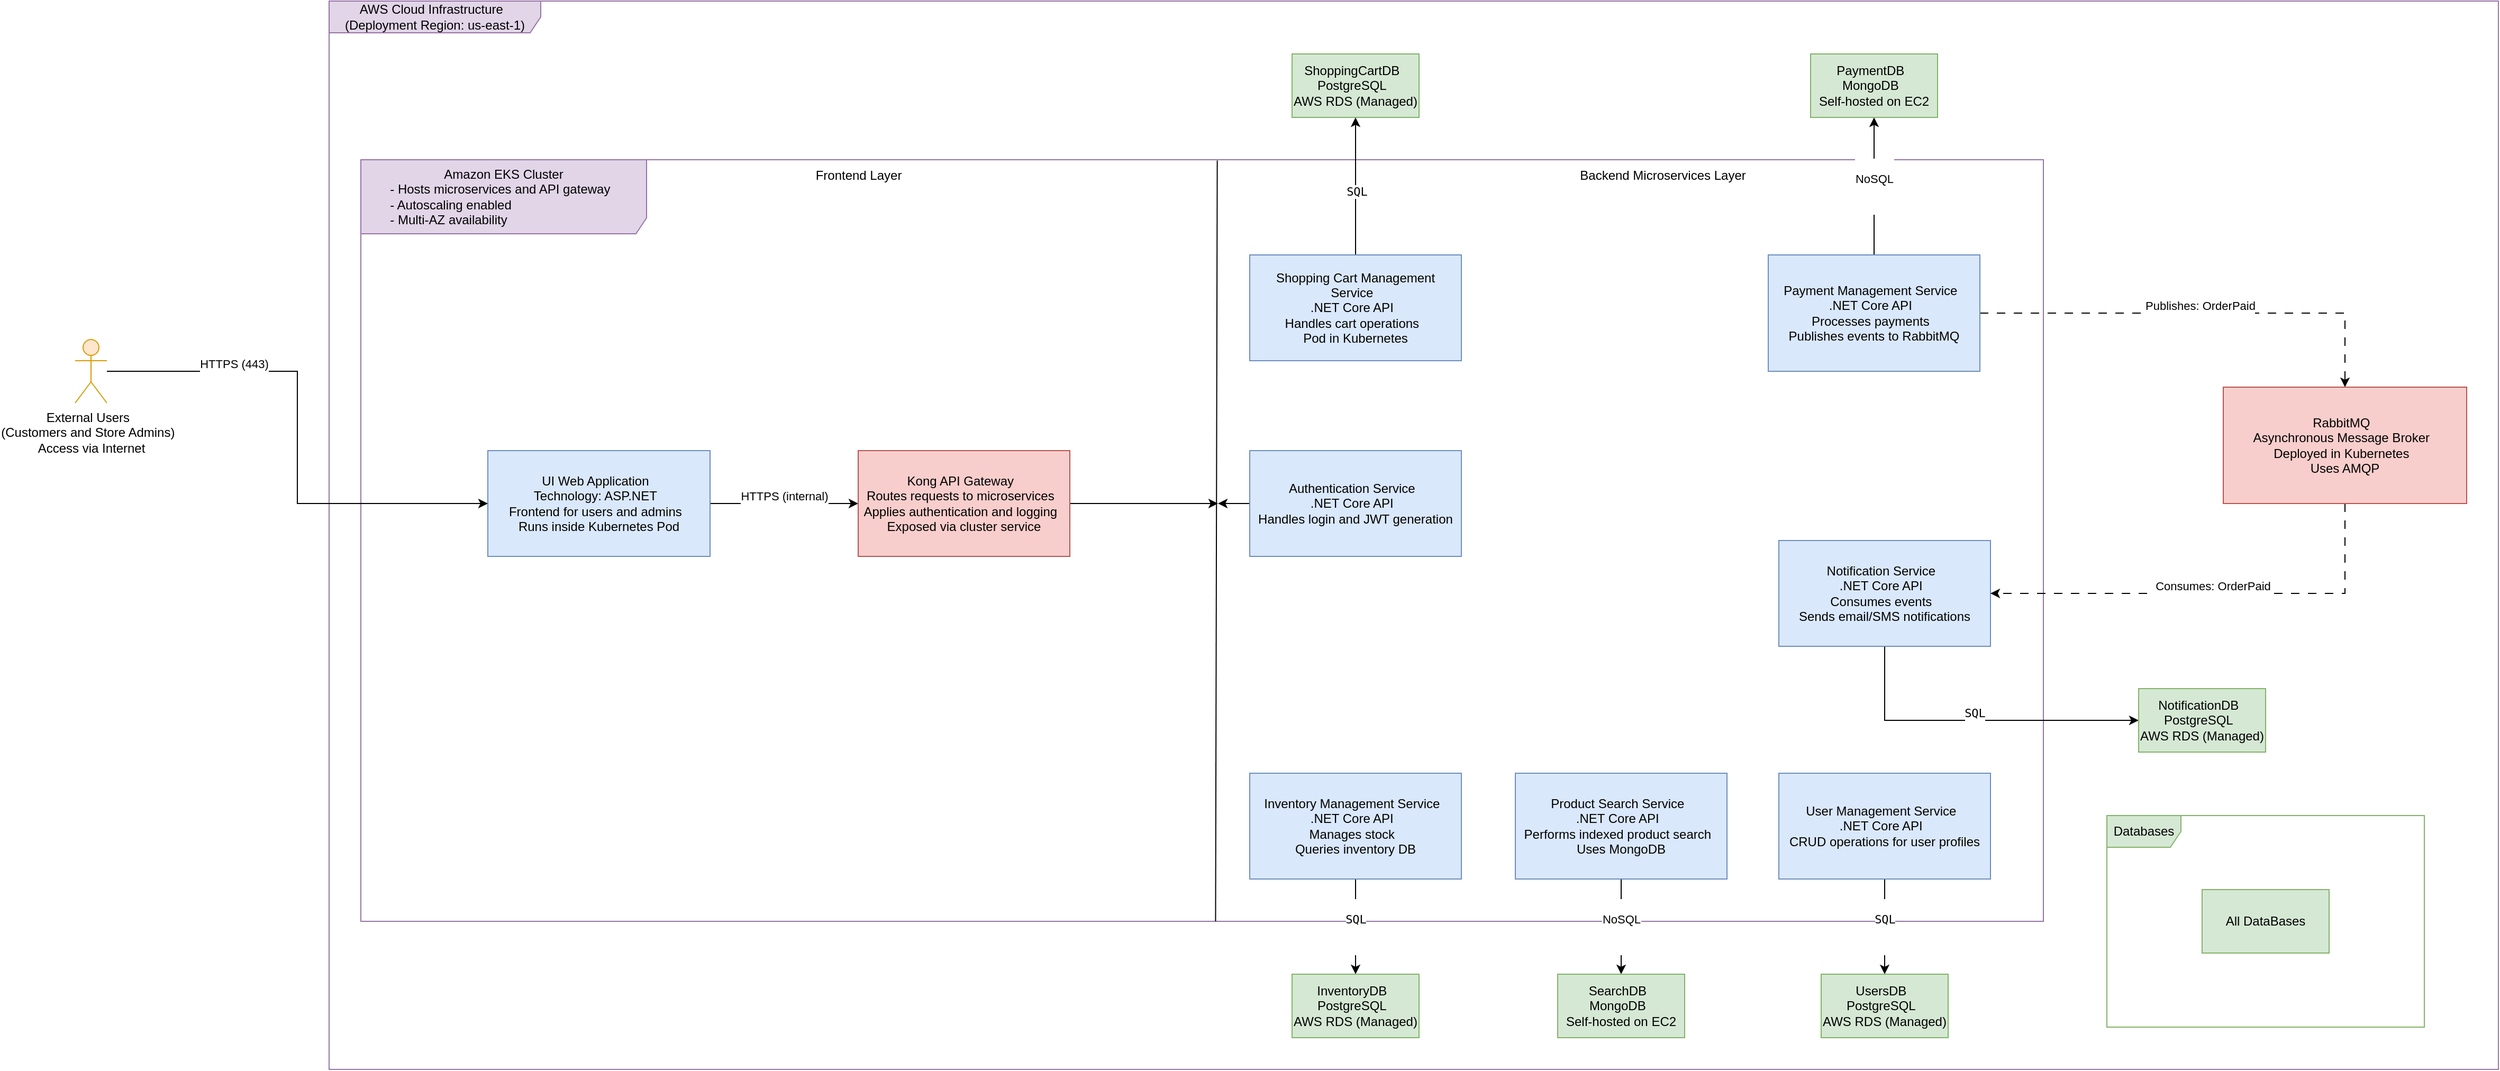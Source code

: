 <mxfile version="28.0.4">
  <diagram name="Página-1" id="-oBtZagFQr6BwE859LIM">
    <mxGraphModel dx="2555" dy="948" grid="1" gridSize="10" guides="1" tooltips="1" connect="1" arrows="1" fold="1" page="1" pageScale="1" pageWidth="827" pageHeight="1169" math="0" shadow="0">
      <root>
        <mxCell id="0" />
        <mxCell id="1" parent="0" />
        <mxCell id="JEXbMqFdo-jNTM7aFnA4-15" value="&lt;div&gt;AWS Cloud Infrastructure&amp;nbsp;&amp;nbsp;&lt;/div&gt;&lt;div&gt;(Deployment Region: us-east-1)&lt;/div&gt;" style="shape=umlFrame;whiteSpace=wrap;html=1;pointerEvents=0;width=200;height=30;fillColor=#e1d5e7;strokeColor=#9673a6;" parent="1" vertex="1">
          <mxGeometry x="120" y="110" width="2050" height="1010" as="geometry" />
        </mxCell>
        <mxCell id="JEXbMqFdo-jNTM7aFnA4-16" value="Amazon EKS Cluster&lt;br&gt;&lt;div style=&quot;text-align: left; text-wrap-mode: nowrap;&quot;&gt;- Hosts microservices and API gateway&amp;nbsp;&amp;nbsp;&lt;/div&gt;&lt;div style=&quot;text-align: left; text-wrap-mode: nowrap;&quot;&gt;- Autoscaling enabled&amp;nbsp;&amp;nbsp;&lt;/div&gt;&lt;div style=&quot;text-align: left; text-wrap-mode: nowrap;&quot;&gt;- Multi-AZ availability&lt;/div&gt;" style="shape=umlFrame;whiteSpace=wrap;html=1;pointerEvents=0;width=270;height=70;fillColor=#e1d5e7;strokeColor=#9673a6;" parent="1" vertex="1">
          <mxGeometry x="150" y="260" width="1590" height="720" as="geometry" />
        </mxCell>
        <mxCell id="JEXbMqFdo-jNTM7aFnA4-18" value="" style="endArrow=none;html=1;rounded=0;entryX=0.508;entryY=1;entryDx=0;entryDy=0;entryPerimeter=0;exitX=0.509;exitY=0.001;exitDx=0;exitDy=0;exitPerimeter=0;" parent="1" target="JEXbMqFdo-jNTM7aFnA4-16" edge="1" source="JEXbMqFdo-jNTM7aFnA4-16">
          <mxGeometry width="50" height="50" relative="1" as="geometry">
            <mxPoint x="940.0" y="260.0" as="sourcePoint" />
            <mxPoint x="944.52" y="732.35" as="targetPoint" />
          </mxGeometry>
        </mxCell>
        <mxCell id="JEXbMqFdo-jNTM7aFnA4-19" value="Frontend Layer" style="text;html=1;align=center;verticalAlign=middle;resizable=0;points=[];autosize=1;strokeColor=none;fillColor=none;" parent="1" vertex="1">
          <mxGeometry x="570" y="260" width="100" height="30" as="geometry" />
        </mxCell>
        <mxCell id="JEXbMqFdo-jNTM7aFnA4-20" value="Backend Microservices Layer" style="text;html=1;align=center;verticalAlign=middle;resizable=0;points=[];autosize=1;strokeColor=none;fillColor=none;" parent="1" vertex="1">
          <mxGeometry x="1290" y="260" width="180" height="30" as="geometry" />
        </mxCell>
        <mxCell id="JEXbMqFdo-jNTM7aFnA4-23" value="&#xa;HTTPS (internal)&#xa;&#xa;" style="edgeStyle=orthogonalEdgeStyle;rounded=0;orthogonalLoop=1;jettySize=auto;html=1;entryX=0;entryY=0.5;entryDx=0;entryDy=0;" parent="1" source="JEXbMqFdo-jNTM7aFnA4-21" target="JEXbMqFdo-jNTM7aFnA4-22" edge="1">
          <mxGeometry relative="1" as="geometry">
            <mxPoint as="offset" />
          </mxGeometry>
        </mxCell>
        <mxCell id="JEXbMqFdo-jNTM7aFnA4-21" value="&lt;div&gt;UI Web Application&amp;nbsp;&amp;nbsp;&lt;/div&gt;&lt;div&gt;Technology: ASP.NET&amp;nbsp;&amp;nbsp;&lt;/div&gt;&lt;div&gt;Frontend for users and admins&amp;nbsp;&amp;nbsp;&lt;/div&gt;&lt;div&gt;Runs inside Kubernetes Pod&lt;/div&gt;" style="html=1;whiteSpace=wrap;fillColor=#dae8fc;strokeColor=#6c8ebf;" parent="1" vertex="1">
          <mxGeometry x="270" y="535" width="210" height="100" as="geometry" />
        </mxCell>
        <mxCell id="KPIpK77U0L4cHAyHi6_5-26" style="edgeStyle=orthogonalEdgeStyle;rounded=0;orthogonalLoop=1;jettySize=auto;html=1;" edge="1" parent="1" source="JEXbMqFdo-jNTM7aFnA4-22">
          <mxGeometry relative="1" as="geometry">
            <mxPoint x="960" y="585" as="targetPoint" />
          </mxGeometry>
        </mxCell>
        <mxCell id="JEXbMqFdo-jNTM7aFnA4-22" value="&lt;div&gt;Kong API Gateway&amp;nbsp;&amp;nbsp;&lt;/div&gt;&lt;div&gt;Routes requests to microservices&amp;nbsp;&amp;nbsp;&lt;/div&gt;&lt;div&gt;Applies authentication and logging&amp;nbsp;&amp;nbsp;&lt;/div&gt;&lt;div&gt;Exposed via cluster service&lt;/div&gt;" style="whiteSpace=wrap;html=1;fillColor=#f8cecc;strokeColor=#b85450;" parent="1" vertex="1">
          <mxGeometry x="620" y="535" width="200" height="100" as="geometry" />
        </mxCell>
        <mxCell id="KPIpK77U0L4cHAyHi6_5-14" style="edgeStyle=orthogonalEdgeStyle;rounded=0;orthogonalLoop=1;jettySize=auto;html=1;entryX=0.5;entryY=1;entryDx=0;entryDy=0;" edge="1" parent="1" source="JEXbMqFdo-jNTM7aFnA4-25" target="KPIpK77U0L4cHAyHi6_5-5">
          <mxGeometry relative="1" as="geometry" />
        </mxCell>
        <mxCell id="KPIpK77U0L4cHAyHi6_5-15" value="&lt;code data-end=&quot;4244&quot; data-start=&quot;4239&quot;&gt;SQL&lt;/code&gt;" style="edgeLabel;html=1;align=center;verticalAlign=middle;resizable=0;points=[];" vertex="1" connectable="0" parent="KPIpK77U0L4cHAyHi6_5-14">
          <mxGeometry x="-0.067" y="-1" relative="1" as="geometry">
            <mxPoint as="offset" />
          </mxGeometry>
        </mxCell>
        <mxCell id="JEXbMqFdo-jNTM7aFnA4-25" value="&lt;div&gt;Shopping Cart Management Service&amp;nbsp;&amp;nbsp;&lt;/div&gt;&lt;div&gt;.NET Core API&amp;nbsp;&amp;nbsp;&lt;/div&gt;&lt;div&gt;Handles cart operations&amp;nbsp;&amp;nbsp;&lt;/div&gt;&lt;div&gt;Pod in Kubernetes&lt;/div&gt;" style="whiteSpace=wrap;html=1;fillColor=#dae8fc;strokeColor=#6c8ebf;" parent="1" vertex="1">
          <mxGeometry x="990" y="350" width="200" height="100" as="geometry" />
        </mxCell>
        <mxCell id="KPIpK77U0L4cHAyHi6_5-3" value="&#xa;Publishes: OrderPaid&#xa;&#xa;" style="edgeStyle=orthogonalEdgeStyle;rounded=0;orthogonalLoop=1;jettySize=auto;html=1;dashed=1;dashPattern=8 8;" edge="1" parent="1" source="JEXbMqFdo-jNTM7aFnA4-26" target="KPIpK77U0L4cHAyHi6_5-2">
          <mxGeometry relative="1" as="geometry" />
        </mxCell>
        <mxCell id="KPIpK77U0L4cHAyHi6_5-20" value="&#xa;NoSQL&#xa;&#xa;" style="edgeStyle=orthogonalEdgeStyle;rounded=0;orthogonalLoop=1;jettySize=auto;html=1;" edge="1" parent="1" source="JEXbMqFdo-jNTM7aFnA4-26" target="KPIpK77U0L4cHAyHi6_5-7">
          <mxGeometry relative="1" as="geometry" />
        </mxCell>
        <mxCell id="JEXbMqFdo-jNTM7aFnA4-26" value="&lt;div&gt;Payment Management Service&amp;nbsp;&amp;nbsp;&lt;/div&gt;&lt;div&gt;.NET Core API&amp;nbsp;&amp;nbsp;&lt;/div&gt;&lt;div&gt;Processes payments&amp;nbsp;&amp;nbsp;&lt;/div&gt;&lt;div&gt;Publishes events to RabbitMQ&lt;/div&gt;" style="whiteSpace=wrap;html=1;fillColor=#dae8fc;strokeColor=#6c8ebf;" parent="1" vertex="1">
          <mxGeometry x="1480" y="350" width="200" height="110" as="geometry" />
        </mxCell>
        <mxCell id="KPIpK77U0L4cHAyHi6_5-16" value="&#xa;&lt;code data-end=&quot;4244&quot; data-start=&quot;4239&quot;&gt;SQL&lt;/code&gt; &#xa;&#xa;" style="edgeStyle=orthogonalEdgeStyle;rounded=0;orthogonalLoop=1;jettySize=auto;html=1;entryX=0;entryY=0.5;entryDx=0;entryDy=0;exitX=0.5;exitY=1;exitDx=0;exitDy=0;" edge="1" parent="1" source="JEXbMqFdo-jNTM7aFnA4-27" target="KPIpK77U0L4cHAyHi6_5-8">
          <mxGeometry relative="1" as="geometry" />
        </mxCell>
        <mxCell id="JEXbMqFdo-jNTM7aFnA4-27" value="&lt;div&gt;Notification Service&amp;nbsp;&amp;nbsp;&lt;/div&gt;&lt;div&gt;.NET Core API&amp;nbsp;&amp;nbsp;&lt;/div&gt;&lt;div&gt;Consumes events&amp;nbsp;&amp;nbsp;&lt;/div&gt;&lt;div&gt;Sends email/SMS notifications&lt;/div&gt;" style="whiteSpace=wrap;html=1;fillColor=#dae8fc;strokeColor=#6c8ebf;" parent="1" vertex="1">
          <mxGeometry x="1490" y="620" width="200" height="100" as="geometry" />
        </mxCell>
        <mxCell id="KPIpK77U0L4cHAyHi6_5-27" style="edgeStyle=orthogonalEdgeStyle;rounded=0;orthogonalLoop=1;jettySize=auto;html=1;" edge="1" parent="1" source="JEXbMqFdo-jNTM7aFnA4-28">
          <mxGeometry relative="1" as="geometry">
            <mxPoint x="960" y="585" as="targetPoint" />
          </mxGeometry>
        </mxCell>
        <mxCell id="JEXbMqFdo-jNTM7aFnA4-28" value="&lt;div&gt;Authentication Service&amp;nbsp;&amp;nbsp;&lt;/div&gt;&lt;div&gt;.NET Core API&amp;nbsp;&amp;nbsp;&lt;/div&gt;&lt;div&gt;Handles login and JWT generation&lt;/div&gt;" style="whiteSpace=wrap;html=1;fillColor=#dae8fc;strokeColor=#6c8ebf;" parent="1" vertex="1">
          <mxGeometry x="990" y="535" width="200" height="100" as="geometry" />
        </mxCell>
        <mxCell id="KPIpK77U0L4cHAyHi6_5-18" value="&#xa;&lt;code data-end=&quot;4244&quot; data-start=&quot;4239&quot;&gt;SQL&lt;/code&gt; &#xa;&#xa;" style="edgeStyle=orthogonalEdgeStyle;rounded=0;orthogonalLoop=1;jettySize=auto;html=1;entryX=0.5;entryY=0;entryDx=0;entryDy=0;" edge="1" parent="1" source="JEXbMqFdo-jNTM7aFnA4-29" target="KPIpK77U0L4cHAyHi6_5-10">
          <mxGeometry relative="1" as="geometry" />
        </mxCell>
        <mxCell id="JEXbMqFdo-jNTM7aFnA4-29" value="&lt;div&gt;Inventory Management Service&amp;nbsp;&amp;nbsp;&lt;/div&gt;&lt;div&gt;.NET Core API&amp;nbsp;&amp;nbsp;&lt;/div&gt;&lt;div&gt;Manages stock&amp;nbsp;&amp;nbsp;&lt;/div&gt;&lt;div&gt;Queries inventory DB&lt;/div&gt;" style="whiteSpace=wrap;html=1;fillColor=#dae8fc;strokeColor=#6c8ebf;" parent="1" vertex="1">
          <mxGeometry x="990" y="840" width="200" height="100" as="geometry" />
        </mxCell>
        <mxCell id="KPIpK77U0L4cHAyHi6_5-19" value="&#xa;NoSQL&#xa;&#xa;" style="edgeStyle=orthogonalEdgeStyle;rounded=0;orthogonalLoop=1;jettySize=auto;html=1;" edge="1" parent="1" source="JEXbMqFdo-jNTM7aFnA4-30" target="KPIpK77U0L4cHAyHi6_5-11">
          <mxGeometry relative="1" as="geometry" />
        </mxCell>
        <mxCell id="JEXbMqFdo-jNTM7aFnA4-30" value="&lt;div&gt;Product Search Service&amp;nbsp;&amp;nbsp;&lt;/div&gt;&lt;div&gt;.NET Core API&amp;nbsp;&amp;nbsp;&lt;/div&gt;&lt;div&gt;Performs indexed product search&amp;nbsp;&amp;nbsp;&lt;/div&gt;&lt;div&gt;Uses MongoDB&lt;/div&gt;" style="whiteSpace=wrap;html=1;fillColor=#dae8fc;strokeColor=#6c8ebf;" parent="1" vertex="1">
          <mxGeometry x="1241" y="840" width="200" height="100" as="geometry" />
        </mxCell>
        <mxCell id="KPIpK77U0L4cHAyHi6_5-17" value="&#xa;&lt;code data-end=&quot;4244&quot; data-start=&quot;4239&quot;&gt;SQL&lt;/code&gt; &#xa;&#xa;" style="edgeStyle=orthogonalEdgeStyle;rounded=0;orthogonalLoop=1;jettySize=auto;html=1;entryX=0.5;entryY=0;entryDx=0;entryDy=0;" edge="1" parent="1" source="JEXbMqFdo-jNTM7aFnA4-31" target="KPIpK77U0L4cHAyHi6_5-12">
          <mxGeometry relative="1" as="geometry" />
        </mxCell>
        <mxCell id="JEXbMqFdo-jNTM7aFnA4-31" value="&lt;div&gt;User Management Service&amp;nbsp;&amp;nbsp;&lt;/div&gt;&lt;div&gt;.NET Core API&amp;nbsp;&amp;nbsp;&lt;/div&gt;&lt;div&gt;CRUD operations for user profiles&lt;/div&gt;" style="whiteSpace=wrap;html=1;fillColor=#dae8fc;strokeColor=#6c8ebf;" parent="1" vertex="1">
          <mxGeometry x="1490" y="840" width="200" height="100" as="geometry" />
        </mxCell>
        <mxCell id="KPIpK77U0L4cHAyHi6_5-4" value="&#xa;Consumes: OrderPaid&#xa;&#xa;" style="edgeStyle=orthogonalEdgeStyle;rounded=0;orthogonalLoop=1;jettySize=auto;html=1;entryX=1;entryY=0.5;entryDx=0;entryDy=0;dashed=1;dashPattern=8 8;exitX=0.5;exitY=1;exitDx=0;exitDy=0;" edge="1" parent="1" source="KPIpK77U0L4cHAyHi6_5-2" target="JEXbMqFdo-jNTM7aFnA4-27">
          <mxGeometry relative="1" as="geometry" />
        </mxCell>
        <mxCell id="KPIpK77U0L4cHAyHi6_5-2" value="&lt;div&gt;RabbitMQ&amp;nbsp;&amp;nbsp;&lt;/div&gt;&lt;div&gt;Asynchronous Message Broker&amp;nbsp;&amp;nbsp;&lt;/div&gt;&lt;div&gt;Deployed in Kubernetes&amp;nbsp;&amp;nbsp;&lt;/div&gt;&lt;div&gt;Uses AMQP&lt;/div&gt;" style="whiteSpace=wrap;html=1;fillColor=#f8cecc;strokeColor=#b85450;" vertex="1" parent="1">
          <mxGeometry x="1910" y="475" width="230" height="110" as="geometry" />
        </mxCell>
        <mxCell id="KPIpK77U0L4cHAyHi6_5-5" value="&lt;div&gt;ShoppingCartDB&amp;nbsp;&amp;nbsp;&lt;/div&gt;&lt;div&gt;PostgreSQL&amp;nbsp;&amp;nbsp;&lt;/div&gt;&lt;div&gt;AWS RDS (Managed)&lt;/div&gt;" style="whiteSpace=wrap;html=1;fillColor=#d5e8d4;strokeColor=#82b366;" vertex="1" parent="1">
          <mxGeometry x="1030" y="160" width="120" height="60" as="geometry" />
        </mxCell>
        <mxCell id="KPIpK77U0L4cHAyHi6_5-7" value="&lt;div&gt;PaymentDB&amp;nbsp;&amp;nbsp;&lt;/div&gt;&lt;div&gt;MongoDB&amp;nbsp;&amp;nbsp;&lt;/div&gt;&lt;div&gt;Self-hosted on EC2&lt;/div&gt;" style="whiteSpace=wrap;html=1;fillColor=#d5e8d4;strokeColor=#82b366;" vertex="1" parent="1">
          <mxGeometry x="1520" y="160" width="120" height="60" as="geometry" />
        </mxCell>
        <mxCell id="KPIpK77U0L4cHAyHi6_5-8" value="&lt;div&gt;NotificationDB&amp;nbsp;&amp;nbsp;&lt;/div&gt;&lt;div&gt;PostgreSQL&amp;nbsp;&amp;nbsp;&lt;/div&gt;&lt;div&gt;AWS RDS (Managed)&lt;/div&gt;" style="whiteSpace=wrap;html=1;fillColor=#d5e8d4;strokeColor=#82b366;" vertex="1" parent="1">
          <mxGeometry x="1830" y="760" width="120" height="60" as="geometry" />
        </mxCell>
        <mxCell id="KPIpK77U0L4cHAyHi6_5-10" value="&lt;div&gt;InventoryDB&amp;nbsp;&amp;nbsp;&lt;/div&gt;&lt;div&gt;PostgreSQL&amp;nbsp;&amp;nbsp;&lt;/div&gt;&lt;div&gt;AWS RDS (Managed)&lt;/div&gt;" style="whiteSpace=wrap;html=1;fillColor=#d5e8d4;strokeColor=#82b366;" vertex="1" parent="1">
          <mxGeometry x="1030" y="1030" width="120" height="60" as="geometry" />
        </mxCell>
        <mxCell id="KPIpK77U0L4cHAyHi6_5-11" value="&lt;div&gt;SearchDB&amp;nbsp;&amp;nbsp;&lt;/div&gt;&lt;div&gt;MongoDB&amp;nbsp;&amp;nbsp;&lt;/div&gt;&lt;div&gt;Self-hosted on EC2&lt;/div&gt;" style="whiteSpace=wrap;html=1;fillColor=#d5e8d4;strokeColor=#82b366;" vertex="1" parent="1">
          <mxGeometry x="1281" y="1030" width="120" height="60" as="geometry" />
        </mxCell>
        <mxCell id="KPIpK77U0L4cHAyHi6_5-12" value="&lt;div&gt;UsersDB&amp;nbsp;&amp;nbsp;&lt;/div&gt;&lt;div&gt;PostgreSQL&amp;nbsp;&amp;nbsp;&lt;/div&gt;&lt;div&gt;AWS RDS (Managed)&lt;/div&gt;" style="whiteSpace=wrap;html=1;fillColor=#d5e8d4;strokeColor=#82b366;" vertex="1" parent="1">
          <mxGeometry x="1530" y="1030" width="120" height="60" as="geometry" />
        </mxCell>
        <mxCell id="KPIpK77U0L4cHAyHi6_5-24" value="&#xa;HTTPS (443)&#xa;&#xa;" style="edgeStyle=orthogonalEdgeStyle;rounded=0;orthogonalLoop=1;jettySize=auto;html=1;entryX=0;entryY=0.5;entryDx=0;entryDy=0;" edge="1" parent="1" source="KPIpK77U0L4cHAyHi6_5-21" target="JEXbMqFdo-jNTM7aFnA4-21">
          <mxGeometry x="-0.505" relative="1" as="geometry">
            <mxPoint x="315" y="460" as="targetPoint" />
            <mxPoint as="offset" />
          </mxGeometry>
        </mxCell>
        <mxCell id="KPIpK77U0L4cHAyHi6_5-21" value="&lt;div&gt;External Users&amp;nbsp;&amp;nbsp;&lt;/div&gt;&lt;div&gt;(Customers and Store Admins)&amp;nbsp;&amp;nbsp;&lt;/div&gt;&lt;div&gt;Access via Internet&lt;/div&gt;" style="shape=umlActor;verticalLabelPosition=bottom;verticalAlign=top;html=1;outlineConnect=0;fillColor=#ffe6cc;strokeColor=#d79b00;" vertex="1" parent="1">
          <mxGeometry x="-120" y="430" width="30" height="60" as="geometry" />
        </mxCell>
        <mxCell id="KPIpK77U0L4cHAyHi6_5-28" value="Databases" style="shape=umlFrame;whiteSpace=wrap;html=1;pointerEvents=0;width=70;height=30;fillColor=#d5e8d4;strokeColor=#82b366;" vertex="1" parent="1">
          <mxGeometry x="1800" y="880" width="300" height="200" as="geometry" />
        </mxCell>
        <mxCell id="KPIpK77U0L4cHAyHi6_5-29" value="All DataBases" style="whiteSpace=wrap;html=1;fillColor=#d5e8d4;strokeColor=#82b366;" vertex="1" parent="1">
          <mxGeometry x="1890" y="950" width="120" height="60" as="geometry" />
        </mxCell>
      </root>
    </mxGraphModel>
  </diagram>
</mxfile>
